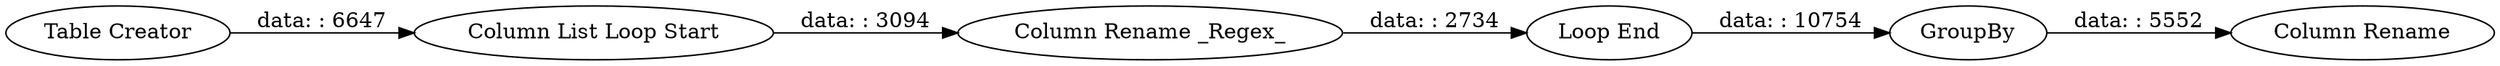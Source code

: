 digraph {
	"-542913004771380553_6" [label="Loop End"]
	"2368812954337334632_8" [label=GroupBy]
	"-542913004771380553_5" [label="Column List Loop Start"]
	"-542913004771380553_7" [label="Column Rename _Regex_"]
	"2368812954337334632_10" [label="Column Rename"]
	"2368812954337334632_1" [label="Table Creator"]
	"-542913004771380553_7" -> "-542913004771380553_6" [label="data: : 2734"]
	"2368812954337334632_1" -> "-542913004771380553_5" [label="data: : 6647"]
	"-542913004771380553_6" -> "2368812954337334632_8" [label="data: : 10754"]
	"2368812954337334632_8" -> "2368812954337334632_10" [label="data: : 5552"]
	"-542913004771380553_5" -> "-542913004771380553_7" [label="data: : 3094"]
	rankdir=LR
}
